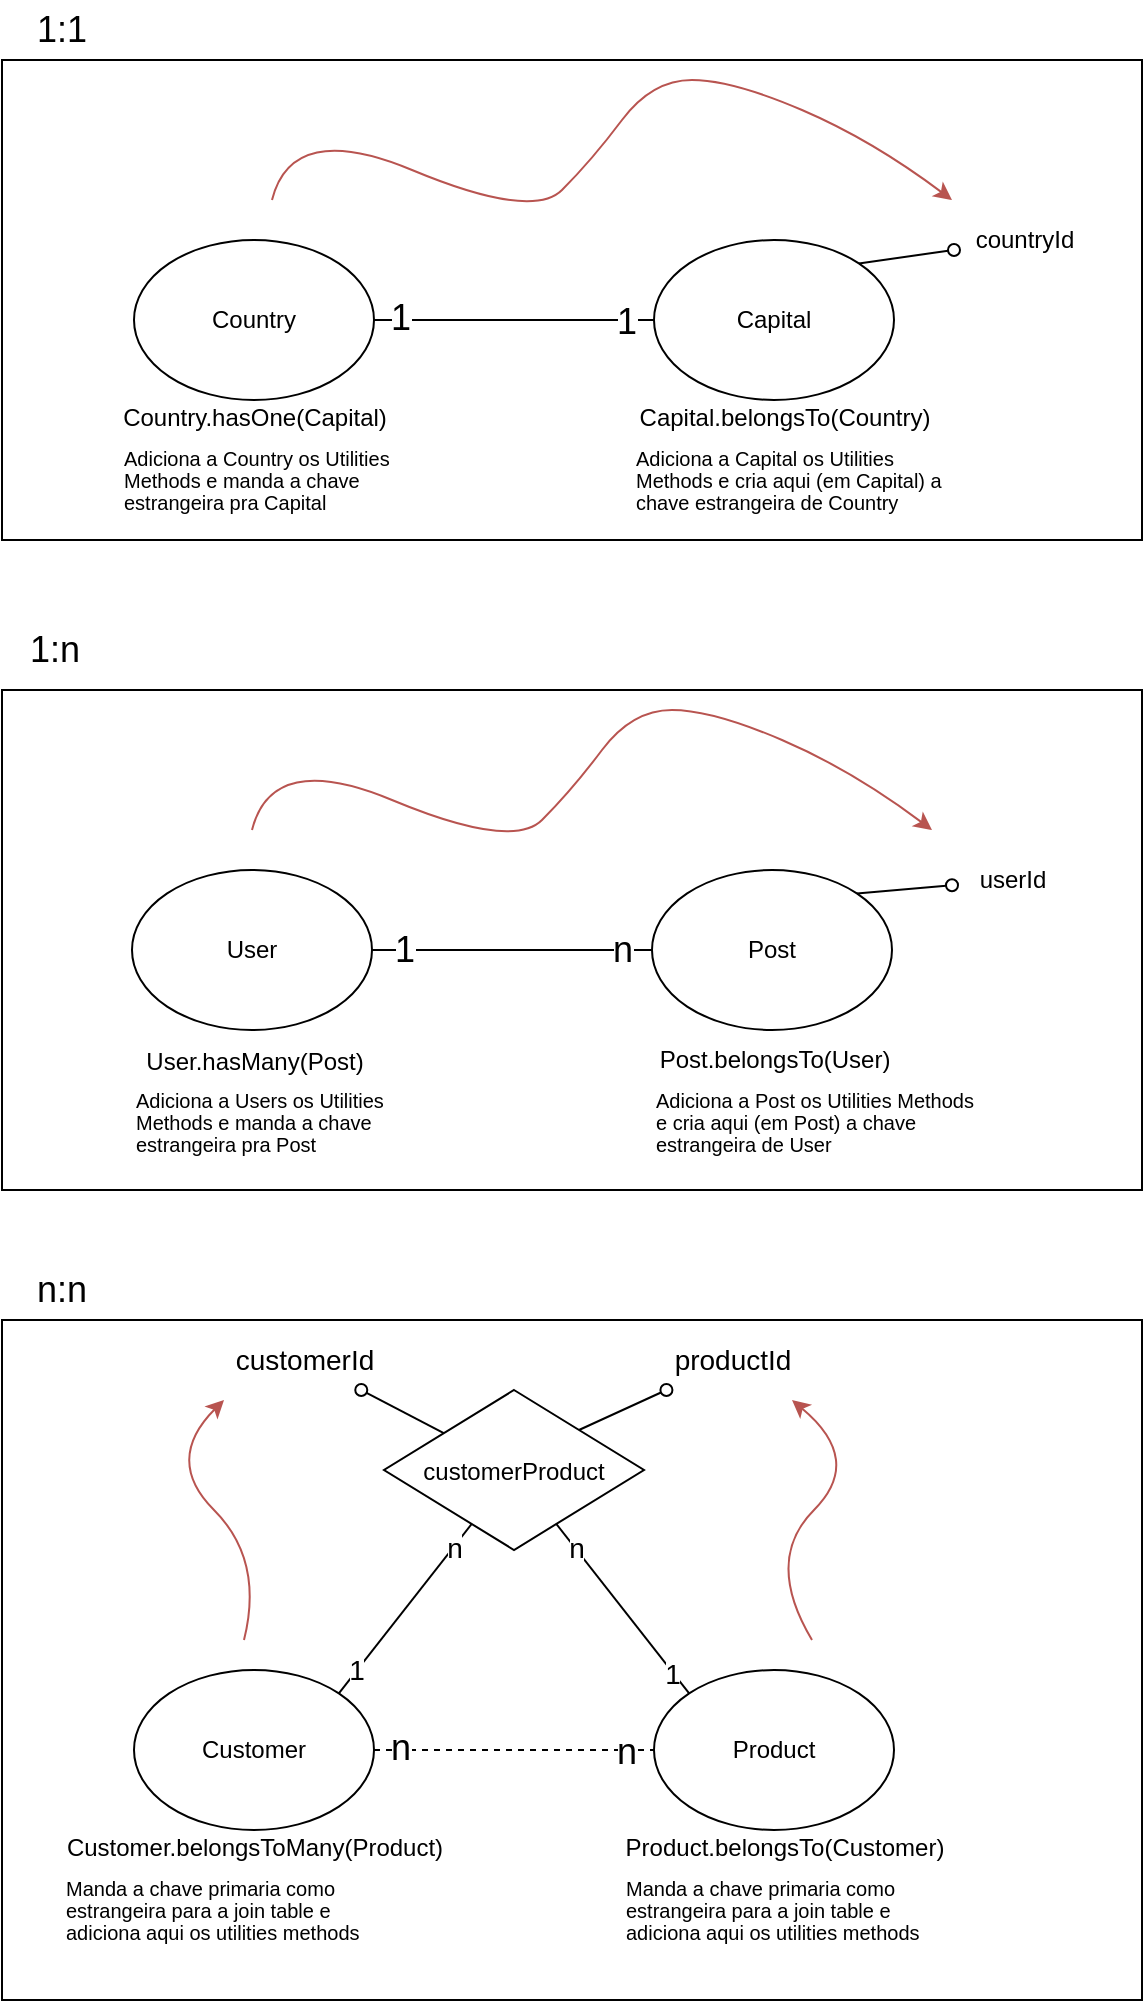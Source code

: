 <mxfile version="20.8.3" type="github">
  <diagram id="C5RBs43oDa-KdzZeNtuy" name="Page-1">
    <mxGraphModel dx="1687" dy="936" grid="1" gridSize="10" guides="1" tooltips="1" connect="1" arrows="1" fold="1" page="1" pageScale="1" pageWidth="827" pageHeight="1169" math="0" shadow="0">
      <root>
        <mxCell id="WIyWlLk6GJQsqaUBKTNV-0" />
        <mxCell id="WIyWlLk6GJQsqaUBKTNV-1" parent="WIyWlLk6GJQsqaUBKTNV-0" />
        <mxCell id="MPAaYGxvOJcsGDUESuVw-38" value="" style="rounded=0;whiteSpace=wrap;html=1;fillColor=none;" vertex="1" parent="WIyWlLk6GJQsqaUBKTNV-1">
          <mxGeometry x="129" y="720" width="570" height="340" as="geometry" />
        </mxCell>
        <mxCell id="MPAaYGxvOJcsGDUESuVw-23" value="" style="rounded=0;whiteSpace=wrap;html=1;fillColor=none;" vertex="1" parent="WIyWlLk6GJQsqaUBKTNV-1">
          <mxGeometry x="129" y="405" width="570" height="250" as="geometry" />
        </mxCell>
        <mxCell id="MPAaYGxvOJcsGDUESuVw-25" value="" style="rounded=0;whiteSpace=wrap;html=1;fillColor=none;" vertex="1" parent="WIyWlLk6GJQsqaUBKTNV-1">
          <mxGeometry x="129" y="90" width="570" height="240" as="geometry" />
        </mxCell>
        <mxCell id="MPAaYGxvOJcsGDUESuVw-2" style="rounded=0;orthogonalLoop=1;jettySize=auto;html=1;exitX=1;exitY=0.5;exitDx=0;exitDy=0;entryX=0;entryY=0.5;entryDx=0;entryDy=0;endArrow=none;endFill=0;" edge="1" parent="WIyWlLk6GJQsqaUBKTNV-1" source="MPAaYGxvOJcsGDUESuVw-0" target="MPAaYGxvOJcsGDUESuVw-1">
          <mxGeometry relative="1" as="geometry" />
        </mxCell>
        <mxCell id="MPAaYGxvOJcsGDUESuVw-28" value="1" style="edgeLabel;html=1;align=center;verticalAlign=middle;resizable=0;points=[];fontSize=18;" vertex="1" connectable="0" parent="MPAaYGxvOJcsGDUESuVw-2">
          <mxGeometry x="-0.866" relative="1" as="geometry">
            <mxPoint x="6" as="offset" />
          </mxGeometry>
        </mxCell>
        <mxCell id="MPAaYGxvOJcsGDUESuVw-29" value="n" style="edgeLabel;html=1;align=center;verticalAlign=middle;resizable=0;points=[];fontSize=18;" vertex="1" connectable="0" parent="MPAaYGxvOJcsGDUESuVw-2">
          <mxGeometry x="0.78" relative="1" as="geometry">
            <mxPoint as="offset" />
          </mxGeometry>
        </mxCell>
        <mxCell id="MPAaYGxvOJcsGDUESuVw-0" value="User" style="ellipse;whiteSpace=wrap;html=1;" vertex="1" parent="WIyWlLk6GJQsqaUBKTNV-1">
          <mxGeometry x="194" y="495" width="120" height="80" as="geometry" />
        </mxCell>
        <mxCell id="MPAaYGxvOJcsGDUESuVw-7" style="edgeStyle=none;rounded=0;orthogonalLoop=1;jettySize=auto;html=1;exitX=1;exitY=0;exitDx=0;exitDy=0;endArrow=oval;endFill=0;" edge="1" parent="WIyWlLk6GJQsqaUBKTNV-1" source="MPAaYGxvOJcsGDUESuVw-1" target="MPAaYGxvOJcsGDUESuVw-8">
          <mxGeometry relative="1" as="geometry">
            <mxPoint x="624" y="507" as="targetPoint" />
          </mxGeometry>
        </mxCell>
        <mxCell id="MPAaYGxvOJcsGDUESuVw-1" value="Post" style="ellipse;whiteSpace=wrap;html=1;" vertex="1" parent="WIyWlLk6GJQsqaUBKTNV-1">
          <mxGeometry x="454" y="495" width="120" height="80" as="geometry" />
        </mxCell>
        <mxCell id="MPAaYGxvOJcsGDUESuVw-8" value="userId" style="text;html=1;align=center;verticalAlign=middle;resizable=0;points=[];autosize=1;strokeColor=none;fillColor=none;" vertex="1" parent="WIyWlLk6GJQsqaUBKTNV-1">
          <mxGeometry x="604" y="485" width="60" height="30" as="geometry" />
        </mxCell>
        <mxCell id="MPAaYGxvOJcsGDUESuVw-10" value="&lt;p style=&quot;line-height: 0%;&quot;&gt;User.hasMany(Post)&lt;/p&gt;" style="text;html=1;align=center;verticalAlign=middle;resizable=0;points=[];autosize=1;strokeColor=none;fillColor=none;spacing=0;" vertex="1" parent="WIyWlLk6GJQsqaUBKTNV-1">
          <mxGeometry x="190" y="575" width="130" height="30" as="geometry" />
        </mxCell>
        <mxCell id="MPAaYGxvOJcsGDUESuVw-11" value="Post.belongsTo(User)" style="text;html=1;align=center;verticalAlign=middle;resizable=0;points=[];autosize=1;strokeColor=none;fillColor=none;" vertex="1" parent="WIyWlLk6GJQsqaUBKTNV-1">
          <mxGeometry x="445" y="575" width="140" height="30" as="geometry" />
        </mxCell>
        <mxCell id="MPAaYGxvOJcsGDUESuVw-12" value="" style="curved=1;endArrow=classic;html=1;rounded=0;fillColor=#f8cecc;strokeColor=#b85450;" edge="1" parent="WIyWlLk6GJQsqaUBKTNV-1">
          <mxGeometry width="50" height="50" relative="1" as="geometry">
            <mxPoint x="254" y="475" as="sourcePoint" />
            <mxPoint x="594" y="475" as="targetPoint" />
            <Array as="points">
              <mxPoint x="264" y="435" />
              <mxPoint x="384" y="485" />
              <mxPoint x="414" y="455" />
              <mxPoint x="444" y="415" />
              <mxPoint x="484" y="415" />
              <mxPoint x="554" y="445" />
            </Array>
          </mxGeometry>
        </mxCell>
        <mxCell id="MPAaYGxvOJcsGDUESuVw-15" style="edgeStyle=none;rounded=0;orthogonalLoop=1;jettySize=auto;html=1;exitX=1;exitY=0.5;exitDx=0;exitDy=0;entryX=0;entryY=0.5;entryDx=0;entryDy=0;endArrow=none;endFill=0;" edge="1" parent="WIyWlLk6GJQsqaUBKTNV-1" source="MPAaYGxvOJcsGDUESuVw-13" target="MPAaYGxvOJcsGDUESuVw-14">
          <mxGeometry relative="1" as="geometry" />
        </mxCell>
        <mxCell id="MPAaYGxvOJcsGDUESuVw-30" value="1" style="edgeLabel;html=1;align=center;verticalAlign=middle;resizable=0;points=[];fontSize=18;" vertex="1" connectable="0" parent="MPAaYGxvOJcsGDUESuVw-15">
          <mxGeometry x="-0.821" y="1" relative="1" as="geometry">
            <mxPoint as="offset" />
          </mxGeometry>
        </mxCell>
        <mxCell id="MPAaYGxvOJcsGDUESuVw-31" value="1" style="edgeLabel;html=1;align=center;verticalAlign=middle;resizable=0;points=[];fontSize=18;" vertex="1" connectable="0" parent="MPAaYGxvOJcsGDUESuVw-15">
          <mxGeometry x="0.795" y="-1" relative="1" as="geometry">
            <mxPoint as="offset" />
          </mxGeometry>
        </mxCell>
        <mxCell id="MPAaYGxvOJcsGDUESuVw-13" value="Country" style="ellipse;whiteSpace=wrap;html=1;" vertex="1" parent="WIyWlLk6GJQsqaUBKTNV-1">
          <mxGeometry x="195" y="180" width="120" height="80" as="geometry" />
        </mxCell>
        <mxCell id="MPAaYGxvOJcsGDUESuVw-18" style="edgeStyle=none;rounded=0;orthogonalLoop=1;jettySize=auto;html=1;exitX=1;exitY=0;exitDx=0;exitDy=0;endArrow=oval;endFill=0;" edge="1" parent="WIyWlLk6GJQsqaUBKTNV-1" source="MPAaYGxvOJcsGDUESuVw-14" target="MPAaYGxvOJcsGDUESuVw-19">
          <mxGeometry relative="1" as="geometry">
            <mxPoint x="615" y="180" as="targetPoint" />
          </mxGeometry>
        </mxCell>
        <mxCell id="MPAaYGxvOJcsGDUESuVw-14" value="Capital" style="ellipse;whiteSpace=wrap;html=1;" vertex="1" parent="WIyWlLk6GJQsqaUBKTNV-1">
          <mxGeometry x="455" y="180" width="120" height="80" as="geometry" />
        </mxCell>
        <mxCell id="MPAaYGxvOJcsGDUESuVw-19" value="countryId" style="text;html=1;align=center;verticalAlign=middle;resizable=0;points=[];autosize=1;strokeColor=none;fillColor=none;" vertex="1" parent="WIyWlLk6GJQsqaUBKTNV-1">
          <mxGeometry x="605" y="165" width="70" height="30" as="geometry" />
        </mxCell>
        <mxCell id="MPAaYGxvOJcsGDUESuVw-20" value="Country.hasOne(Capital)" style="text;html=1;align=center;verticalAlign=middle;resizable=0;points=[];autosize=1;strokeColor=none;fillColor=none;" vertex="1" parent="WIyWlLk6GJQsqaUBKTNV-1">
          <mxGeometry x="175" y="254" width="160" height="30" as="geometry" />
        </mxCell>
        <mxCell id="MPAaYGxvOJcsGDUESuVw-21" value="Capital.belongsTo(Country)" style="text;html=1;align=center;verticalAlign=middle;resizable=0;points=[];autosize=1;strokeColor=none;fillColor=none;" vertex="1" parent="WIyWlLk6GJQsqaUBKTNV-1">
          <mxGeometry x="435" y="254" width="170" height="30" as="geometry" />
        </mxCell>
        <mxCell id="MPAaYGxvOJcsGDUESuVw-24" value="&lt;font style=&quot;font-size: 18px;&quot;&gt;1:n&lt;/font&gt;" style="text;html=1;align=center;verticalAlign=middle;resizable=0;points=[];autosize=1;strokeColor=none;fillColor=none;" vertex="1" parent="WIyWlLk6GJQsqaUBKTNV-1">
          <mxGeometry x="130" y="365" width="50" height="40" as="geometry" />
        </mxCell>
        <mxCell id="MPAaYGxvOJcsGDUESuVw-26" value="1:1" style="text;html=1;strokeColor=none;fillColor=none;align=center;verticalAlign=middle;whiteSpace=wrap;rounded=0;fontSize=18;" vertex="1" parent="WIyWlLk6GJQsqaUBKTNV-1">
          <mxGeometry x="129" y="60" width="60" height="30" as="geometry" />
        </mxCell>
        <mxCell id="MPAaYGxvOJcsGDUESuVw-27" value="" style="curved=1;endArrow=classic;html=1;rounded=0;fillColor=#f8cecc;strokeColor=#b85450;" edge="1" parent="WIyWlLk6GJQsqaUBKTNV-1">
          <mxGeometry width="50" height="50" relative="1" as="geometry">
            <mxPoint x="264" y="160" as="sourcePoint" />
            <mxPoint x="604" y="160" as="targetPoint" />
            <Array as="points">
              <mxPoint x="274" y="120" />
              <mxPoint x="394" y="170" />
              <mxPoint x="424" y="140" />
              <mxPoint x="454" y="100" />
              <mxPoint x="494" y="100" />
              <mxPoint x="564" y="130" />
            </Array>
          </mxGeometry>
        </mxCell>
        <mxCell id="MPAaYGxvOJcsGDUESuVw-32" value="&lt;p style=&quot;line-height: 50%;&quot;&gt;&lt;font style=&quot;font-size: 10px;&quot;&gt;Adiciona a Users os Utilities Methods e manda a chave estrangeira pra Post&lt;/font&gt;&lt;/p&gt;" style="text;html=1;strokeColor=none;fillColor=none;align=left;verticalAlign=middle;whiteSpace=wrap;rounded=0;fontSize=18;spacing=1;" vertex="1" parent="WIyWlLk6GJQsqaUBKTNV-1">
          <mxGeometry x="195" y="605" width="160" height="30" as="geometry" />
        </mxCell>
        <mxCell id="MPAaYGxvOJcsGDUESuVw-34" value="&lt;p style=&quot;line-height: 50%;&quot;&gt;&lt;font style=&quot;font-size: 10px;&quot;&gt;Adiciona a Post os Utilities Methods e cria aqui (em Post) a chave estrangeira de User&lt;/font&gt;&lt;/p&gt;" style="text;html=1;strokeColor=none;fillColor=none;align=left;verticalAlign=middle;whiteSpace=wrap;rounded=0;fontSize=18;spacing=1;" vertex="1" parent="WIyWlLk6GJQsqaUBKTNV-1">
          <mxGeometry x="455" y="605" width="160" height="30" as="geometry" />
        </mxCell>
        <mxCell id="MPAaYGxvOJcsGDUESuVw-35" value="&lt;p style=&quot;line-height: 50%;&quot;&gt;&lt;font style=&quot;font-size: 10px;&quot;&gt;Adiciona a Country os Utilities Methods e manda a chave estrangeira pra Capital&lt;/font&gt;&lt;/p&gt;" style="text;html=1;strokeColor=none;fillColor=none;align=left;verticalAlign=middle;whiteSpace=wrap;rounded=0;fontSize=18;spacing=1;" vertex="1" parent="WIyWlLk6GJQsqaUBKTNV-1">
          <mxGeometry x="189" y="284" width="160" height="30" as="geometry" />
        </mxCell>
        <mxCell id="MPAaYGxvOJcsGDUESuVw-36" value="&lt;p style=&quot;line-height: 50%;&quot;&gt;&lt;font style=&quot;font-size: 10px;&quot;&gt;Adiciona a Capital os Utilities Methods e cria aqui (em Capital) a chave estrangeira de Country&lt;/font&gt;&lt;/p&gt;" style="text;html=1;strokeColor=none;fillColor=none;align=left;verticalAlign=middle;whiteSpace=wrap;rounded=0;fontSize=18;spacing=1;" vertex="1" parent="WIyWlLk6GJQsqaUBKTNV-1">
          <mxGeometry x="445" y="284" width="160" height="30" as="geometry" />
        </mxCell>
        <mxCell id="MPAaYGxvOJcsGDUESuVw-39" style="edgeStyle=none;rounded=0;orthogonalLoop=1;jettySize=auto;html=1;exitX=1;exitY=0.5;exitDx=0;exitDy=0;entryX=0;entryY=0.5;entryDx=0;entryDy=0;endArrow=none;endFill=0;dashed=1;" edge="1" parent="WIyWlLk6GJQsqaUBKTNV-1" source="MPAaYGxvOJcsGDUESuVw-42" target="MPAaYGxvOJcsGDUESuVw-44">
          <mxGeometry relative="1" as="geometry" />
        </mxCell>
        <mxCell id="MPAaYGxvOJcsGDUESuVw-40" value="n" style="edgeLabel;html=1;align=center;verticalAlign=middle;resizable=0;points=[];fontSize=18;" vertex="1" connectable="0" parent="MPAaYGxvOJcsGDUESuVw-39">
          <mxGeometry x="-0.821" y="1" relative="1" as="geometry">
            <mxPoint as="offset" />
          </mxGeometry>
        </mxCell>
        <mxCell id="MPAaYGxvOJcsGDUESuVw-41" value="n" style="edgeLabel;html=1;align=center;verticalAlign=middle;resizable=0;points=[];fontSize=18;" vertex="1" connectable="0" parent="MPAaYGxvOJcsGDUESuVw-39">
          <mxGeometry x="0.795" y="-1" relative="1" as="geometry">
            <mxPoint as="offset" />
          </mxGeometry>
        </mxCell>
        <mxCell id="MPAaYGxvOJcsGDUESuVw-53" style="edgeStyle=none;rounded=0;orthogonalLoop=1;jettySize=auto;html=1;exitX=1;exitY=0;exitDx=0;exitDy=0;fontSize=10;endArrow=none;endFill=0;" edge="1" parent="WIyWlLk6GJQsqaUBKTNV-1" source="MPAaYGxvOJcsGDUESuVw-42" target="MPAaYGxvOJcsGDUESuVw-68">
          <mxGeometry relative="1" as="geometry">
            <mxPoint x="332.56" y="821.2" as="targetPoint" />
          </mxGeometry>
        </mxCell>
        <mxCell id="MPAaYGxvOJcsGDUESuVw-56" value="&lt;font style=&quot;font-size: 14px;&quot;&gt;n&lt;/font&gt;" style="edgeLabel;html=1;align=center;verticalAlign=middle;resizable=0;points=[];fontSize=10;" vertex="1" connectable="0" parent="MPAaYGxvOJcsGDUESuVw-53">
          <mxGeometry x="0.726" relative="1" as="geometry">
            <mxPoint as="offset" />
          </mxGeometry>
        </mxCell>
        <mxCell id="MPAaYGxvOJcsGDUESuVw-58" value="1" style="edgeLabel;html=1;align=center;verticalAlign=middle;resizable=0;points=[];fontSize=14;" vertex="1" connectable="0" parent="MPAaYGxvOJcsGDUESuVw-53">
          <mxGeometry x="-0.744" y="1" relative="1" as="geometry">
            <mxPoint as="offset" />
          </mxGeometry>
        </mxCell>
        <mxCell id="MPAaYGxvOJcsGDUESuVw-42" value="Customer" style="ellipse;whiteSpace=wrap;html=1;" vertex="1" parent="WIyWlLk6GJQsqaUBKTNV-1">
          <mxGeometry x="195" y="895" width="120" height="80" as="geometry" />
        </mxCell>
        <mxCell id="MPAaYGxvOJcsGDUESuVw-54" style="edgeStyle=none;rounded=0;orthogonalLoop=1;jettySize=auto;html=1;exitX=0;exitY=0;exitDx=0;exitDy=0;fontSize=10;endArrow=none;endFill=0;" edge="1" parent="WIyWlLk6GJQsqaUBKTNV-1" source="MPAaYGxvOJcsGDUESuVw-44" target="MPAaYGxvOJcsGDUESuVw-68">
          <mxGeometry relative="1" as="geometry">
            <mxPoint x="436.72" y="819.52" as="targetPoint" />
          </mxGeometry>
        </mxCell>
        <mxCell id="MPAaYGxvOJcsGDUESuVw-57" value="n" style="edgeLabel;html=1;align=center;verticalAlign=middle;resizable=0;points=[];fontSize=14;" vertex="1" connectable="0" parent="MPAaYGxvOJcsGDUESuVw-54">
          <mxGeometry x="0.715" relative="1" as="geometry">
            <mxPoint as="offset" />
          </mxGeometry>
        </mxCell>
        <mxCell id="MPAaYGxvOJcsGDUESuVw-59" value="1" style="edgeLabel;html=1;align=center;verticalAlign=middle;resizable=0;points=[];fontSize=14;" vertex="1" connectable="0" parent="MPAaYGxvOJcsGDUESuVw-54">
          <mxGeometry x="-0.752" y="1" relative="1" as="geometry">
            <mxPoint as="offset" />
          </mxGeometry>
        </mxCell>
        <mxCell id="MPAaYGxvOJcsGDUESuVw-44" value="Product" style="ellipse;whiteSpace=wrap;html=1;" vertex="1" parent="WIyWlLk6GJQsqaUBKTNV-1">
          <mxGeometry x="455" y="895" width="120" height="80" as="geometry" />
        </mxCell>
        <mxCell id="MPAaYGxvOJcsGDUESuVw-46" value="Customer.belongsToMany(Product)" style="text;html=1;align=center;verticalAlign=middle;resizable=0;points=[];autosize=1;strokeColor=none;fillColor=none;" vertex="1" parent="WIyWlLk6GJQsqaUBKTNV-1">
          <mxGeometry x="150" y="969" width="210" height="30" as="geometry" />
        </mxCell>
        <mxCell id="MPAaYGxvOJcsGDUESuVw-47" value="Product.belongsTo(Customer)" style="text;html=1;align=center;verticalAlign=middle;resizable=0;points=[];autosize=1;strokeColor=none;fillColor=none;" vertex="1" parent="WIyWlLk6GJQsqaUBKTNV-1">
          <mxGeometry x="430" y="969" width="180" height="30" as="geometry" />
        </mxCell>
        <mxCell id="MPAaYGxvOJcsGDUESuVw-48" value="n:n" style="text;html=1;strokeColor=none;fillColor=none;align=center;verticalAlign=middle;whiteSpace=wrap;rounded=0;fontSize=18;" vertex="1" parent="WIyWlLk6GJQsqaUBKTNV-1">
          <mxGeometry x="129" y="690" width="60" height="30" as="geometry" />
        </mxCell>
        <mxCell id="MPAaYGxvOJcsGDUESuVw-50" value="&lt;p style=&quot;line-height: 50%;&quot;&gt;&lt;span style=&quot;font-size: 10px;&quot;&gt;Manda a chave primaria como estrangeira para a join table e adiciona aqui os utilities methods&lt;/span&gt;&lt;/p&gt;" style="text;html=1;strokeColor=none;fillColor=none;align=left;verticalAlign=middle;whiteSpace=wrap;rounded=0;fontSize=18;spacing=1;" vertex="1" parent="WIyWlLk6GJQsqaUBKTNV-1">
          <mxGeometry x="160" y="999" width="160" height="30" as="geometry" />
        </mxCell>
        <mxCell id="MPAaYGxvOJcsGDUESuVw-63" style="edgeStyle=none;rounded=0;orthogonalLoop=1;jettySize=auto;html=1;fontSize=14;endArrow=oval;endFill=0;" edge="1" parent="WIyWlLk6GJQsqaUBKTNV-1" source="MPAaYGxvOJcsGDUESuVw-68" target="MPAaYGxvOJcsGDUESuVw-61">
          <mxGeometry relative="1" as="geometry">
            <mxPoint x="342.574" y="771.716" as="sourcePoint" />
          </mxGeometry>
        </mxCell>
        <mxCell id="MPAaYGxvOJcsGDUESuVw-64" style="edgeStyle=none;rounded=0;orthogonalLoop=1;jettySize=auto;html=1;exitX=1;exitY=0;exitDx=0;exitDy=0;fontSize=14;endArrow=oval;endFill=0;" edge="1" parent="WIyWlLk6GJQsqaUBKTNV-1" source="MPAaYGxvOJcsGDUESuVw-68" target="MPAaYGxvOJcsGDUESuVw-62">
          <mxGeometry relative="1" as="geometry">
            <mxPoint x="427.426" y="771.716" as="sourcePoint" />
          </mxGeometry>
        </mxCell>
        <mxCell id="MPAaYGxvOJcsGDUESuVw-61" value="customerId" style="text;html=1;align=center;verticalAlign=middle;resizable=0;points=[];autosize=1;strokeColor=none;fillColor=none;fontSize=14;" vertex="1" parent="WIyWlLk6GJQsqaUBKTNV-1">
          <mxGeometry x="235" y="725" width="90" height="30" as="geometry" />
        </mxCell>
        <mxCell id="MPAaYGxvOJcsGDUESuVw-62" value="productId" style="text;html=1;align=center;verticalAlign=middle;resizable=0;points=[];autosize=1;strokeColor=none;fillColor=none;fontSize=14;" vertex="1" parent="WIyWlLk6GJQsqaUBKTNV-1">
          <mxGeometry x="454" y="725" width="80" height="30" as="geometry" />
        </mxCell>
        <mxCell id="MPAaYGxvOJcsGDUESuVw-66" value="" style="curved=1;endArrow=classic;html=1;rounded=0;fontSize=14;fillColor=#f8cecc;strokeColor=#b85450;" edge="1" parent="WIyWlLk6GJQsqaUBKTNV-1">
          <mxGeometry width="50" height="50" relative="1" as="geometry">
            <mxPoint x="250" y="880" as="sourcePoint" />
            <mxPoint x="240" y="760" as="targetPoint" />
            <Array as="points">
              <mxPoint x="260" y="840" />
              <mxPoint x="210" y="790" />
            </Array>
          </mxGeometry>
        </mxCell>
        <mxCell id="MPAaYGxvOJcsGDUESuVw-67" value="" style="curved=1;endArrow=classic;html=1;rounded=0;fontSize=14;fillColor=#f8cecc;strokeColor=#b85450;" edge="1" parent="WIyWlLk6GJQsqaUBKTNV-1">
          <mxGeometry width="50" height="50" relative="1" as="geometry">
            <mxPoint x="534" y="880" as="sourcePoint" />
            <mxPoint x="524" y="760" as="targetPoint" />
            <Array as="points">
              <mxPoint x="510" y="840" />
              <mxPoint x="560" y="790" />
            </Array>
          </mxGeometry>
        </mxCell>
        <mxCell id="MPAaYGxvOJcsGDUESuVw-68" value="&lt;font style=&quot;font-size: 12px;&quot;&gt;customerProduct&lt;/font&gt;" style="rhombus;whiteSpace=wrap;html=1;fontSize=14;fillColor=none;" vertex="1" parent="WIyWlLk6GJQsqaUBKTNV-1">
          <mxGeometry x="320" y="755" width="130" height="80" as="geometry" />
        </mxCell>
        <mxCell id="MPAaYGxvOJcsGDUESuVw-69" value="&lt;p style=&quot;line-height: 50%;&quot;&gt;&lt;span style=&quot;font-size: 10px;&quot;&gt;Manda a chave primaria como estrangeira para a join table e adiciona aqui os utilities methods&lt;/span&gt;&lt;/p&gt;" style="text;html=1;strokeColor=none;fillColor=none;align=left;verticalAlign=middle;whiteSpace=wrap;rounded=0;fontSize=18;spacing=1;" vertex="1" parent="WIyWlLk6GJQsqaUBKTNV-1">
          <mxGeometry x="440" y="999" width="160" height="30" as="geometry" />
        </mxCell>
      </root>
    </mxGraphModel>
  </diagram>
</mxfile>
